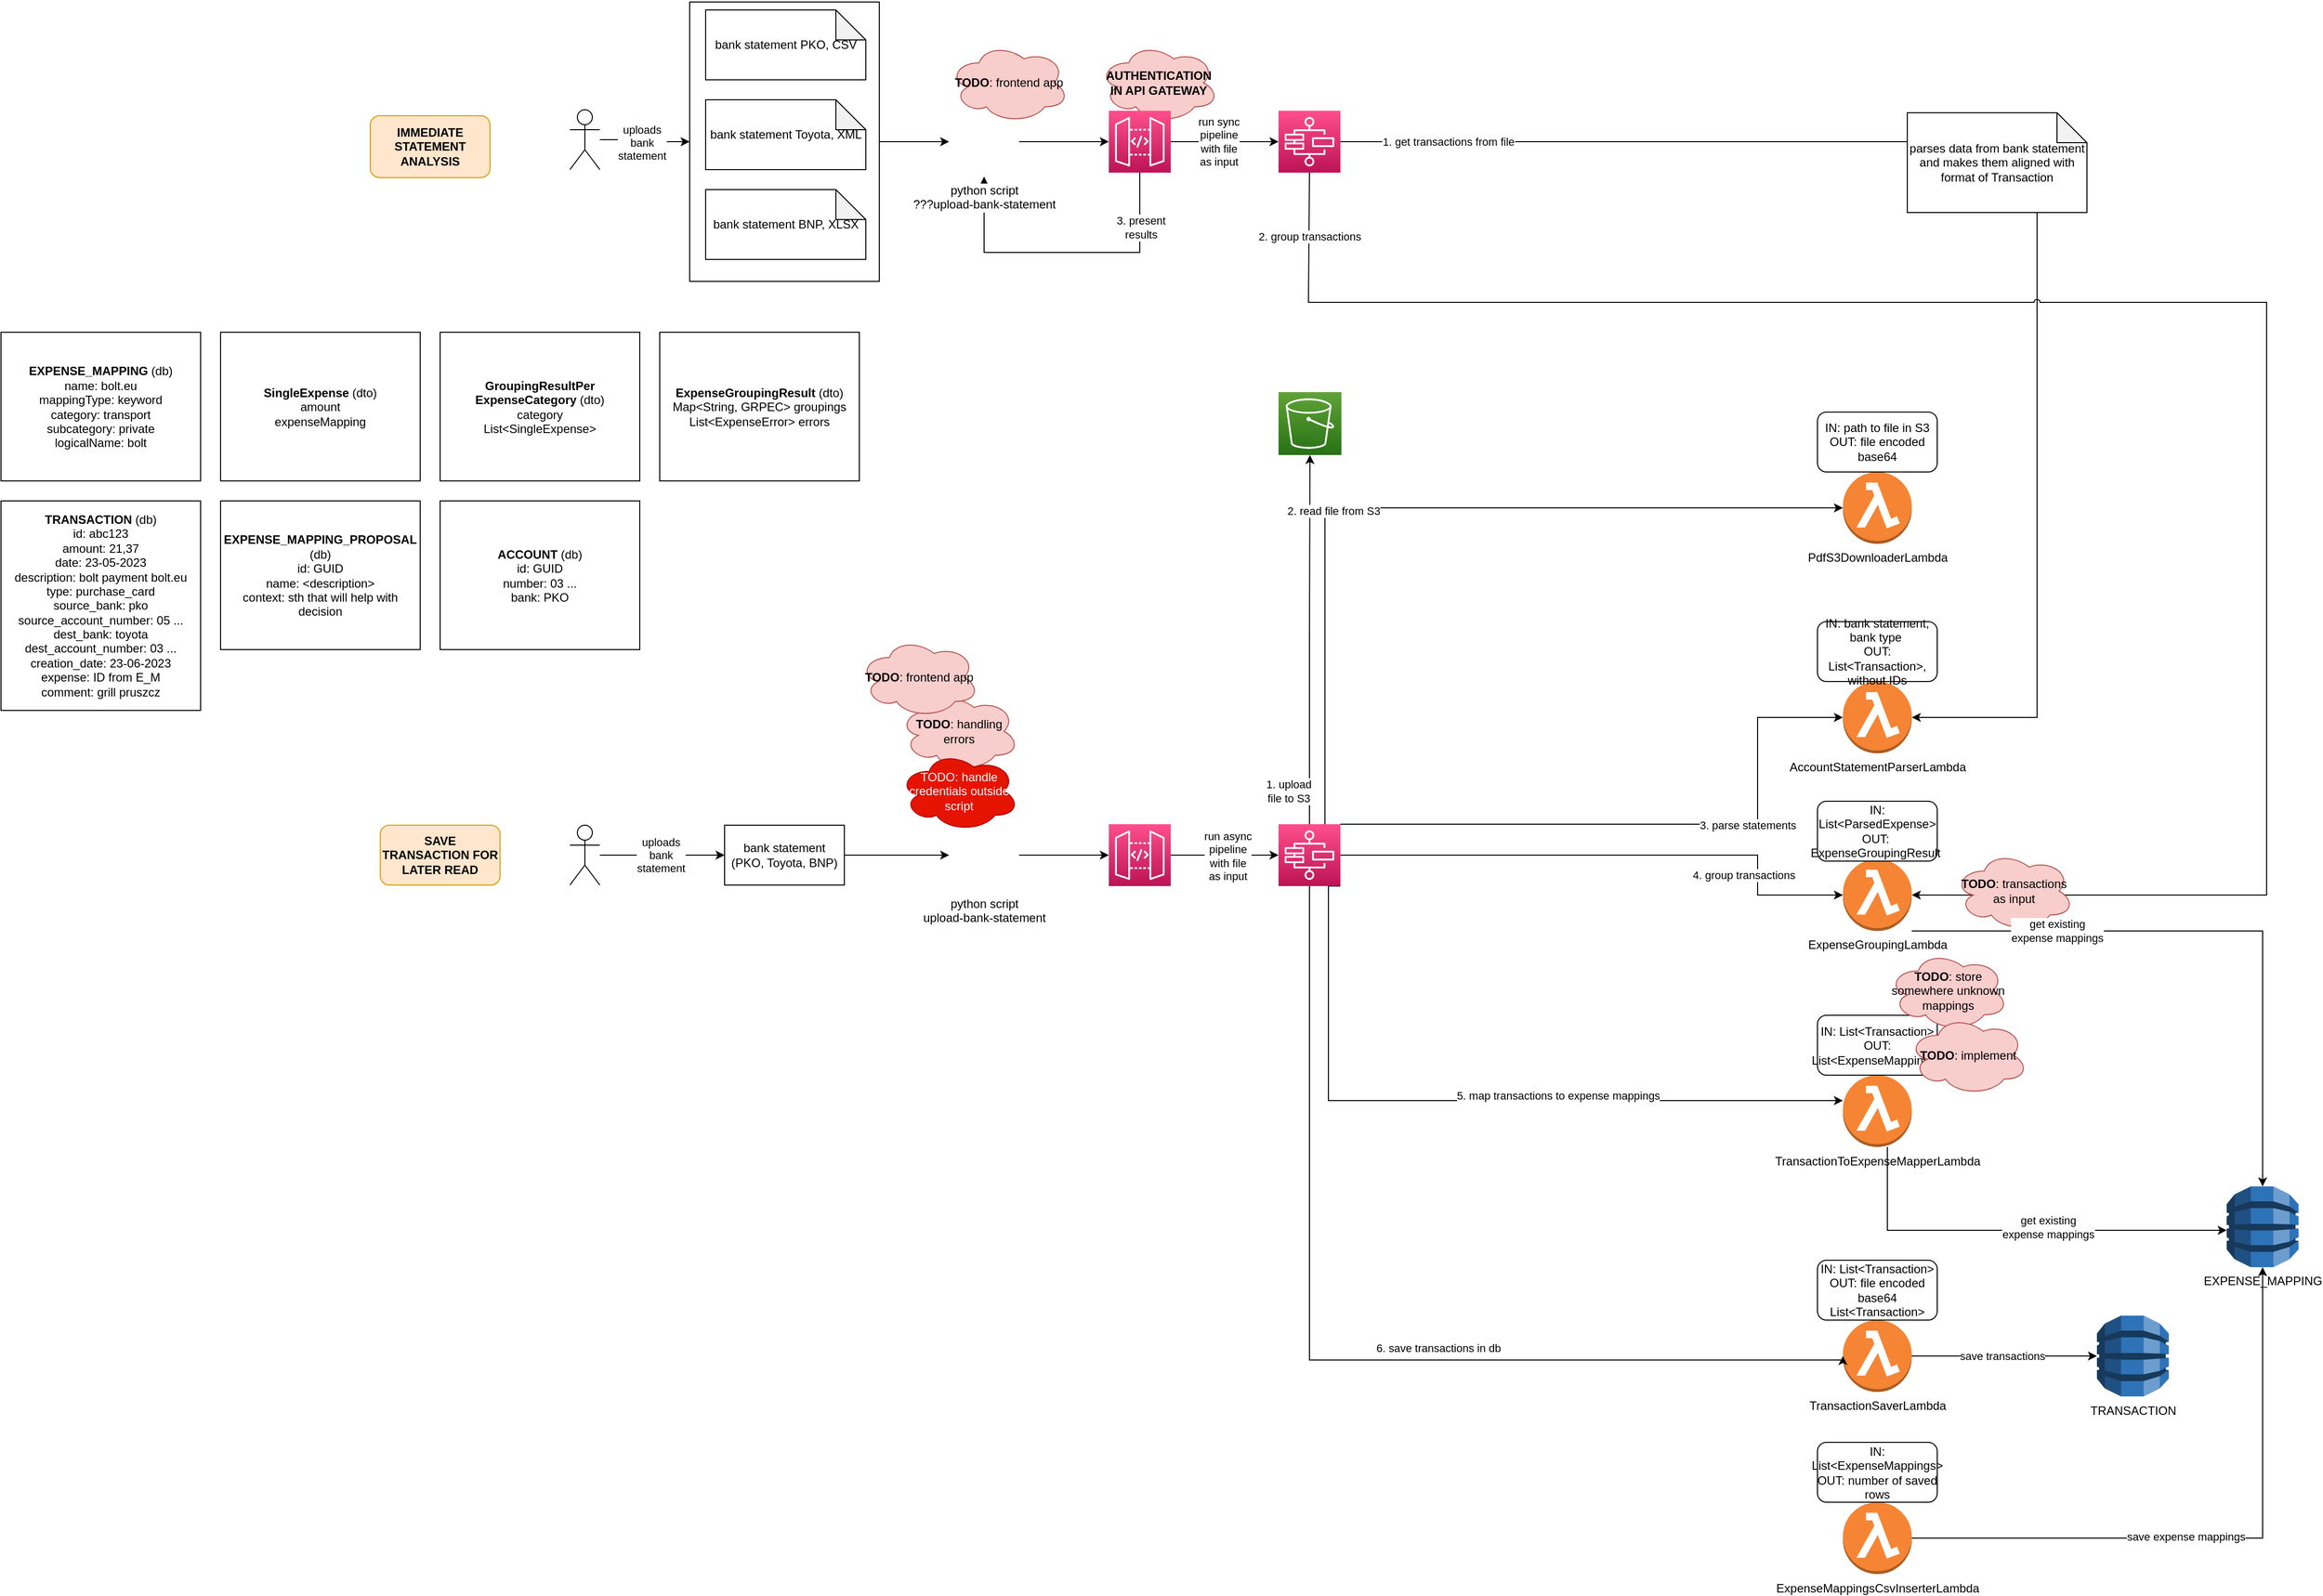 <mxfile version="21.6.8" type="device">
  <diagram name="Page-1" id="quQH6Hb_5Zm7HVO7tF3G">
    <mxGraphModel dx="4429" dy="1159" grid="1" gridSize="10" guides="1" tooltips="1" connect="1" arrows="1" fold="1" page="1" pageScale="1" pageWidth="827" pageHeight="1169" math="0" shadow="0">
      <root>
        <mxCell id="0" />
        <mxCell id="1" parent="0" />
        <mxCell id="UYQktM_xRdFUHkhzaOKc-10" value="TRANSACTION" style="outlineConnect=0;dashed=0;verticalLabelPosition=bottom;verticalAlign=top;align=center;html=1;shape=mxgraph.aws3.dynamo_db;fillColor=#2E73B8;gradientColor=none;" parent="1" vertex="1">
          <mxGeometry x="430" y="1595.5" width="72" height="81" as="geometry" />
        </mxCell>
        <mxCell id="UYQktM_xRdFUHkhzaOKc-15" value="" style="group" parent="1" vertex="1" connectable="0">
          <mxGeometry x="-980" y="277" width="190" height="280" as="geometry" />
        </mxCell>
        <mxCell id="UYQktM_xRdFUHkhzaOKc-14" value="" style="rounded=0;whiteSpace=wrap;html=1;" parent="UYQktM_xRdFUHkhzaOKc-15" vertex="1">
          <mxGeometry y="2" width="190" height="280" as="geometry" />
        </mxCell>
        <mxCell id="UYQktM_xRdFUHkhzaOKc-4" value="bank statement PKO, CSV" style="shape=note;whiteSpace=wrap;html=1;backgroundOutline=1;darkOpacity=0.05;" parent="UYQktM_xRdFUHkhzaOKc-15" vertex="1">
          <mxGeometry x="16" y="10" width="160.5" height="70" as="geometry" />
        </mxCell>
        <mxCell id="UYQktM_xRdFUHkhzaOKc-11" value="bank statement Toyota, XML" style="shape=note;whiteSpace=wrap;html=1;backgroundOutline=1;darkOpacity=0.05;" parent="UYQktM_xRdFUHkhzaOKc-15" vertex="1">
          <mxGeometry x="16" y="100" width="160.5" height="70" as="geometry" />
        </mxCell>
        <mxCell id="UYQktM_xRdFUHkhzaOKc-12" value="bank statement BNP, XLSX" style="shape=note;whiteSpace=wrap;html=1;backgroundOutline=1;darkOpacity=0.05;" parent="UYQktM_xRdFUHkhzaOKc-15" vertex="1">
          <mxGeometry x="16" y="190" width="160.5" height="70" as="geometry" />
        </mxCell>
        <mxCell id="UYQktM_xRdFUHkhzaOKc-16" style="edgeStyle=orthogonalEdgeStyle;rounded=0;orthogonalLoop=1;jettySize=auto;html=1;entryX=0;entryY=0.5;entryDx=0;entryDy=0;entryPerimeter=0;" parent="1" source="IqY7UAWPxVl-kPdlD68R-14" target="IqY7UAWPxVl-kPdlD68R-2" edge="1">
          <mxGeometry relative="1" as="geometry" />
        </mxCell>
        <mxCell id="sRVr4etiKDn_KccDH6qw-8" value="" style="group" parent="1" vertex="1" connectable="0">
          <mxGeometry x="150" y="1540" width="120" height="132" as="geometry" />
        </mxCell>
        <mxCell id="sRVr4etiKDn_KccDH6qw-9" value="TransactionSaverLambda" style="outlineConnect=0;dashed=0;verticalLabelPosition=bottom;verticalAlign=top;align=center;html=1;shape=mxgraph.aws3.lambda_function;fillColor=#F58534;gradientColor=none;" parent="sRVr4etiKDn_KccDH6qw-8" vertex="1">
          <mxGeometry x="25.5" y="60" width="69" height="72" as="geometry" />
        </mxCell>
        <mxCell id="sRVr4etiKDn_KccDH6qw-10" value="IN: List&amp;lt;Transaction&amp;gt;&lt;br&gt;OUT: file encoded base64 List&amp;lt;Transaction&amp;gt;" style="rounded=1;whiteSpace=wrap;html=1;" parent="sRVr4etiKDn_KccDH6qw-8" vertex="1">
          <mxGeometry width="120" height="60" as="geometry" />
        </mxCell>
        <mxCell id="sRVr4etiKDn_KccDH6qw-11" style="edgeStyle=orthogonalEdgeStyle;rounded=0;orthogonalLoop=1;jettySize=auto;html=1;" parent="1" source="sRVr4etiKDn_KccDH6qw-9" target="UYQktM_xRdFUHkhzaOKc-10" edge="1">
          <mxGeometry relative="1" as="geometry" />
        </mxCell>
        <mxCell id="sRVr4etiKDn_KccDH6qw-12" value="save transactions" style="edgeLabel;html=1;align=center;verticalAlign=middle;resizable=0;points=[];" parent="sRVr4etiKDn_KccDH6qw-11" vertex="1" connectable="0">
          <mxGeometry x="-0.107" y="-1" relative="1" as="geometry">
            <mxPoint x="7" y="-1" as="offset" />
          </mxGeometry>
        </mxCell>
        <mxCell id="sRVr4etiKDn_KccDH6qw-16" value="" style="group" parent="1" vertex="1" connectable="0">
          <mxGeometry x="150" y="1722.5" width="120" height="132" as="geometry" />
        </mxCell>
        <mxCell id="sRVr4etiKDn_KccDH6qw-17" value="ExpenseMappingsCsvInserterLambda" style="outlineConnect=0;dashed=0;verticalLabelPosition=bottom;verticalAlign=top;align=center;html=1;shape=mxgraph.aws3.lambda_function;fillColor=#F58534;gradientColor=none;" parent="sRVr4etiKDn_KccDH6qw-16" vertex="1">
          <mxGeometry x="25.5" y="60" width="69" height="72" as="geometry" />
        </mxCell>
        <mxCell id="sRVr4etiKDn_KccDH6qw-18" value="IN: List&amp;lt;ExpenseMappings&amp;gt;&lt;br&gt;OUT: number of saved rows" style="rounded=1;whiteSpace=wrap;html=1;" parent="sRVr4etiKDn_KccDH6qw-16" vertex="1">
          <mxGeometry width="120" height="60" as="geometry" />
        </mxCell>
        <mxCell id="sRVr4etiKDn_KccDH6qw-19" value="EXPENSE_MAPPING" style="outlineConnect=0;dashed=0;verticalLabelPosition=bottom;verticalAlign=top;align=center;html=1;shape=mxgraph.aws3.dynamo_db;fillColor=#2E73B8;gradientColor=none;" parent="1" vertex="1">
          <mxGeometry x="560" y="1466" width="72" height="81" as="geometry" />
        </mxCell>
        <mxCell id="sRVr4etiKDn_KccDH6qw-20" style="edgeStyle=orthogonalEdgeStyle;rounded=0;orthogonalLoop=1;jettySize=auto;html=1;" parent="1" source="sRVr4etiKDn_KccDH6qw-17" target="sRVr4etiKDn_KccDH6qw-19" edge="1">
          <mxGeometry relative="1" as="geometry" />
        </mxCell>
        <mxCell id="sRVr4etiKDn_KccDH6qw-21" value="save expense mappings" style="edgeLabel;html=1;align=center;verticalAlign=middle;resizable=0;points=[];" parent="sRVr4etiKDn_KccDH6qw-20" vertex="1" connectable="0">
          <mxGeometry x="-0.12" y="2" relative="1" as="geometry">
            <mxPoint as="offset" />
          </mxGeometry>
        </mxCell>
        <mxCell id="sRVr4etiKDn_KccDH6qw-26" value="&lt;b&gt;EXPENSE_MAPPING &lt;/b&gt;(db)&lt;br&gt;name: bolt.eu&lt;br&gt;mappingType: keyword&lt;br&gt;category: transport&lt;br&gt;subcategory: private&lt;br&gt;logicalName: bolt" style="rounded=0;whiteSpace=wrap;html=1;" parent="1" vertex="1">
          <mxGeometry x="-1670" y="610" width="200" height="149" as="geometry" />
        </mxCell>
        <mxCell id="sRVr4etiKDn_KccDH6qw-27" value="&lt;b&gt;SingleExpense &lt;/b&gt;(dto)&lt;br&gt;amount&lt;br&gt;expenseMapping" style="rounded=0;whiteSpace=wrap;html=1;" parent="1" vertex="1">
          <mxGeometry x="-1450" y="610" width="200" height="149" as="geometry" />
        </mxCell>
        <mxCell id="sRVr4etiKDn_KccDH6qw-28" value="&lt;b&gt;GroupingResultPer&lt;br&gt;ExpenseCategory&lt;/b&gt;&amp;nbsp;(dto)&lt;br&gt;category&lt;br&gt;List&amp;lt;SingleExpense&amp;gt;&lt;br&gt;" style="rounded=0;whiteSpace=wrap;html=1;" parent="1" vertex="1">
          <mxGeometry x="-1230" y="610" width="200" height="149" as="geometry" />
        </mxCell>
        <mxCell id="sRVr4etiKDn_KccDH6qw-42" value="&lt;b&gt;TRANSACTION&amp;nbsp;&lt;/b&gt;(db)&lt;br&gt;id: abc123&lt;br&gt;amount: 21,37&lt;br&gt;date: 23-05-2023&lt;br&gt;description: bolt payment bolt.eu&lt;br&gt;type: purchase_card&lt;br&gt;source_bank: pko&lt;br&gt;source_account_number: 05 ...&lt;br&gt;dest_bank: toyota&lt;br&gt;dest_account_number: 03 ...&lt;br&gt;creation_date: 23-06-2023&lt;br&gt;expense: ID from E_M&lt;br&gt;comment: grill pruszcz" style="rounded=0;whiteSpace=wrap;html=1;" parent="1" vertex="1">
          <mxGeometry x="-1670" y="779" width="200" height="210" as="geometry" />
        </mxCell>
        <mxCell id="sRVr4etiKDn_KccDH6qw-43" value="&lt;b&gt;ACCOUNT&amp;nbsp;&lt;/b&gt;(db)&lt;br&gt;id: GUID&lt;br&gt;number: 03 ...&lt;br&gt;bank: PKO" style="rounded=0;whiteSpace=wrap;html=1;" parent="1" vertex="1">
          <mxGeometry x="-1230" y="779" width="200" height="149" as="geometry" />
        </mxCell>
        <mxCell id="sRVr4etiKDn_KccDH6qw-44" value="&lt;b&gt;EXPENSE_MAPPING_PROPOSAL&lt;br&gt;&lt;/b&gt;(db)&lt;br&gt;id: GUID&lt;br&gt;name: &amp;lt;description&amp;gt;&lt;br&gt;context: sth that will help with decision" style="rounded=0;whiteSpace=wrap;html=1;" parent="1" vertex="1">
          <mxGeometry x="-1450" y="779" width="200" height="149" as="geometry" />
        </mxCell>
        <mxCell id="sRVr4etiKDn_KccDH6qw-45" value="IMMEDIATE STATEMENT ANALYSIS" style="rounded=1;whiteSpace=wrap;html=1;fontStyle=1;fillColor=#ffe6cc;strokeColor=#d79b00;" parent="1" vertex="1">
          <mxGeometry x="-1300" y="393" width="120" height="62" as="geometry" />
        </mxCell>
        <mxCell id="XGDkbfYJF_c1FuWXdL4H-11" style="edgeStyle=orthogonalEdgeStyle;rounded=0;orthogonalLoop=1;jettySize=auto;html=1;entryX=1;entryY=0.5;entryDx=0;entryDy=0;entryPerimeter=0;exitX=1;exitY=0.5;exitDx=0;exitDy=0;exitPerimeter=0;jumpStyle=arc;" parent="1" source="IqY7UAWPxVl-kPdlD68R-1" target="F1jQqZE7aqjU6Fr0tBAN-25" edge="1">
          <mxGeometry relative="1" as="geometry">
            <Array as="points">
              <mxPoint x="370" y="419" />
              <mxPoint x="370" y="996" />
            </Array>
            <mxPoint x="-230.5" y="455" as="sourcePoint" />
          </mxGeometry>
        </mxCell>
        <mxCell id="XGDkbfYJF_c1FuWXdL4H-12" value="1. get transactions from file" style="edgeLabel;html=1;align=center;verticalAlign=middle;resizable=0;points=[];" parent="XGDkbfYJF_c1FuWXdL4H-11" vertex="1" connectable="0">
          <mxGeometry x="-0.118" relative="1" as="geometry">
            <mxPoint x="-510" as="offset" />
          </mxGeometry>
        </mxCell>
        <mxCell id="XGDkbfYJF_c1FuWXdL4H-14" style="edgeStyle=orthogonalEdgeStyle;rounded=0;orthogonalLoop=1;jettySize=auto;html=1;entryX=1;entryY=0.5;entryDx=0;entryDy=0;entryPerimeter=0;exitX=0.5;exitY=1;exitDx=0;exitDy=0;exitPerimeter=0;jumpStyle=arc;" parent="1" source="IqY7UAWPxVl-kPdlD68R-1" target="XGDkbfYJF_c1FuWXdL4H-2" edge="1">
          <mxGeometry relative="1" as="geometry">
            <mxPoint x="-490" y="447" as="sourcePoint" />
            <mxPoint x="160" y="783" as="targetPoint" />
            <Array as="points">
              <mxPoint x="-360" y="450" />
              <mxPoint x="-360" y="580" />
              <mxPoint x="600" y="580" />
              <mxPoint x="600" y="1174" />
            </Array>
          </mxGeometry>
        </mxCell>
        <mxCell id="XGDkbfYJF_c1FuWXdL4H-18" value="2. group transactions" style="edgeLabel;html=1;align=center;verticalAlign=middle;resizable=0;points=[];" parent="XGDkbfYJF_c1FuWXdL4H-14" vertex="1" connectable="0">
          <mxGeometry x="-0.921" y="-1" relative="1" as="geometry">
            <mxPoint x="2" y="-16" as="offset" />
          </mxGeometry>
        </mxCell>
        <mxCell id="XGDkbfYJF_c1FuWXdL4H-19" value="&lt;b&gt;ExpenseGroupingResult &lt;/b&gt;(dto)&lt;br&gt;Map&amp;lt;String, GRPEC&amp;gt; groupings&lt;br&gt;List&amp;lt;ExpenseError&amp;gt; errors" style="rounded=0;whiteSpace=wrap;html=1;" parent="1" vertex="1">
          <mxGeometry x="-1010" y="610" width="200" height="149" as="geometry" />
        </mxCell>
        <mxCell id="XGDkbfYJF_c1FuWXdL4H-22" style="edgeStyle=orthogonalEdgeStyle;rounded=0;orthogonalLoop=1;jettySize=auto;html=1;entryX=0;entryY=0.5;entryDx=0;entryDy=0;" parent="1" source="XGDkbfYJF_c1FuWXdL4H-20" target="UYQktM_xRdFUHkhzaOKc-14" edge="1">
          <mxGeometry relative="1" as="geometry" />
        </mxCell>
        <mxCell id="XGDkbfYJF_c1FuWXdL4H-25" value="uploads &lt;br&gt;bank &lt;br&gt;statement" style="edgeLabel;html=1;align=center;verticalAlign=middle;resizable=0;points=[];" parent="XGDkbfYJF_c1FuWXdL4H-22" vertex="1" connectable="0">
          <mxGeometry x="-0.291" y="-2" relative="1" as="geometry">
            <mxPoint x="9" y="1" as="offset" />
          </mxGeometry>
        </mxCell>
        <mxCell id="XGDkbfYJF_c1FuWXdL4H-20" value="" style="shape=umlActor;verticalLabelPosition=bottom;verticalAlign=top;html=1;outlineConnect=0;" parent="1" vertex="1">
          <mxGeometry x="-1100" y="387" width="30" height="60" as="geometry" />
        </mxCell>
        <mxCell id="XGDkbfYJF_c1FuWXdL4H-26" style="edgeStyle=orthogonalEdgeStyle;rounded=0;orthogonalLoop=1;jettySize=auto;html=1;exitX=0.5;exitY=1;exitDx=0;exitDy=0;exitPerimeter=0;entryX=0.5;entryY=1;entryDx=0;entryDy=0;" parent="1" source="IqY7UAWPxVl-kPdlD68R-2" target="IqY7UAWPxVl-kPdlD68R-14" edge="1">
          <mxGeometry relative="1" as="geometry">
            <Array as="points">
              <mxPoint x="-529" y="530" />
              <mxPoint x="-685" y="530" />
            </Array>
            <mxPoint x="-542.995" y="447" as="sourcePoint" />
          </mxGeometry>
        </mxCell>
        <mxCell id="XGDkbfYJF_c1FuWXdL4H-27" value="3. present &lt;br&gt;results" style="edgeLabel;html=1;align=center;verticalAlign=middle;resizable=0;points=[];" parent="XGDkbfYJF_c1FuWXdL4H-26" vertex="1" connectable="0">
          <mxGeometry x="-0.941" relative="1" as="geometry">
            <mxPoint x="1" y="46" as="offset" />
          </mxGeometry>
        </mxCell>
        <mxCell id="XGDkbfYJF_c1FuWXdL4H-35" value="SAVE TRANSACTION FOR LATER READ" style="rounded=1;whiteSpace=wrap;html=1;fontStyle=1;fillColor=#ffe6cc;strokeColor=#d79b00;" parent="1" vertex="1">
          <mxGeometry x="-1290" y="1104" width="120" height="60" as="geometry" />
        </mxCell>
        <mxCell id="XGDkbfYJF_c1FuWXdL4H-44" style="edgeStyle=orthogonalEdgeStyle;rounded=0;orthogonalLoop=1;jettySize=auto;html=1;entryX=0;entryY=0.5;entryDx=0;entryDy=0;" parent="1" source="XGDkbfYJF_c1FuWXdL4H-37" target="XGDkbfYJF_c1FuWXdL4H-43" edge="1">
          <mxGeometry relative="1" as="geometry" />
        </mxCell>
        <mxCell id="XGDkbfYJF_c1FuWXdL4H-45" value="uploads &lt;br&gt;bank &lt;br&gt;statement" style="edgeLabel;html=1;align=center;verticalAlign=middle;resizable=0;points=[];" parent="XGDkbfYJF_c1FuWXdL4H-44" vertex="1" connectable="0">
          <mxGeometry x="-0.42" y="3" relative="1" as="geometry">
            <mxPoint x="24" y="3" as="offset" />
          </mxGeometry>
        </mxCell>
        <mxCell id="XGDkbfYJF_c1FuWXdL4H-37" value="" style="shape=umlActor;verticalLabelPosition=bottom;verticalAlign=top;html=1;outlineConnect=0;" parent="1" vertex="1">
          <mxGeometry x="-1100" y="1104" width="30" height="60" as="geometry" />
        </mxCell>
        <mxCell id="XGDkbfYJF_c1FuWXdL4H-50" style="edgeStyle=orthogonalEdgeStyle;rounded=0;orthogonalLoop=1;jettySize=auto;html=1;" parent="1" source="XGDkbfYJF_c1FuWXdL4H-43" target="F1jQqZE7aqjU6Fr0tBAN-4" edge="1">
          <mxGeometry relative="1" as="geometry">
            <mxPoint x="-660" y="1133.5" as="targetPoint" />
          </mxGeometry>
        </mxCell>
        <mxCell id="XGDkbfYJF_c1FuWXdL4H-43" value="bank statement (PKO, Toyota, BNP)" style="rounded=0;whiteSpace=wrap;html=1;" parent="1" vertex="1">
          <mxGeometry x="-945" y="1104" width="120" height="60" as="geometry" />
        </mxCell>
        <mxCell id="XGDkbfYJF_c1FuWXdL4H-53" style="edgeStyle=orthogonalEdgeStyle;rounded=0;orthogonalLoop=1;jettySize=auto;html=1;exitX=1;exitY=0.5;exitDx=0;exitDy=0;exitPerimeter=0;entryX=0;entryY=0.5;entryDx=0;entryDy=0;entryPerimeter=0;" parent="1" source="IqY7UAWPxVl-kPdlD68R-26" target="XGDkbfYJF_c1FuWXdL4H-2" edge="1">
          <mxGeometry relative="1" as="geometry">
            <Array as="points">
              <mxPoint x="90" y="1134" />
              <mxPoint x="90" y="1174" />
            </Array>
            <mxPoint x="55" y="943.545" as="sourcePoint" />
          </mxGeometry>
        </mxCell>
        <mxCell id="XGDkbfYJF_c1FuWXdL4H-54" value="4. group transactions" style="edgeLabel;html=1;align=center;verticalAlign=middle;resizable=0;points=[];" parent="XGDkbfYJF_c1FuWXdL4H-53" vertex="1" connectable="0">
          <mxGeometry x="-0.797" y="3" relative="1" as="geometry">
            <mxPoint x="349" y="23" as="offset" />
          </mxGeometry>
        </mxCell>
        <mxCell id="XGDkbfYJF_c1FuWXdL4H-61" style="edgeStyle=orthogonalEdgeStyle;rounded=0;orthogonalLoop=1;jettySize=auto;html=1;exitX=1;exitY=1;exitDx=0;exitDy=0;exitPerimeter=0;" parent="1" source="IqY7UAWPxVl-kPdlD68R-26" target="sRVr4etiKDn_KccDH6qw-14" edge="1">
          <mxGeometry relative="1" as="geometry">
            <Array as="points">
              <mxPoint x="-340" y="1165" />
              <mxPoint x="-340" y="1380" />
            </Array>
            <mxPoint x="55" y="943.545" as="sourcePoint" />
          </mxGeometry>
        </mxCell>
        <mxCell id="XGDkbfYJF_c1FuWXdL4H-62" value="5. map transactions to expense mappings" style="edgeLabel;html=1;align=center;verticalAlign=middle;resizable=0;points=[];" parent="XGDkbfYJF_c1FuWXdL4H-61" vertex="1" connectable="0">
          <mxGeometry x="-0.467" y="-1" relative="1" as="geometry">
            <mxPoint x="231" y="24" as="offset" />
          </mxGeometry>
        </mxCell>
        <mxCell id="XGDkbfYJF_c1FuWXdL4H-64" style="edgeStyle=orthogonalEdgeStyle;rounded=0;orthogonalLoop=1;jettySize=auto;html=1;exitX=0.5;exitY=1;exitDx=0;exitDy=0;exitPerimeter=0;entryX=0;entryY=0.5;entryDx=0;entryDy=0;entryPerimeter=0;" parent="1" source="IqY7UAWPxVl-kPdlD68R-26" target="sRVr4etiKDn_KccDH6qw-9" edge="1">
          <mxGeometry relative="1" as="geometry">
            <Array as="points">
              <mxPoint x="-359" y="1640" />
              <mxPoint x="176" y="1640" />
            </Array>
            <mxPoint x="55" y="943.545" as="sourcePoint" />
          </mxGeometry>
        </mxCell>
        <mxCell id="XGDkbfYJF_c1FuWXdL4H-65" value="6. save transactions in db" style="edgeLabel;html=1;align=center;verticalAlign=middle;resizable=0;points=[];" parent="XGDkbfYJF_c1FuWXdL4H-64" vertex="1" connectable="0">
          <mxGeometry x="-0.466" y="-1" relative="1" as="geometry">
            <mxPoint x="130" y="192" as="offset" />
          </mxGeometry>
        </mxCell>
        <mxCell id="XGDkbfYJF_c1FuWXdL4H-70" style="edgeStyle=orthogonalEdgeStyle;rounded=0;orthogonalLoop=1;jettySize=auto;html=1;" parent="1" source="sRVr4etiKDn_KccDH6qw-14" target="sRVr4etiKDn_KccDH6qw-19" edge="1">
          <mxGeometry relative="1" as="geometry">
            <Array as="points">
              <mxPoint x="220" y="1510" />
            </Array>
          </mxGeometry>
        </mxCell>
        <mxCell id="XGDkbfYJF_c1FuWXdL4H-71" value="get existing&lt;br&gt;expense mappings" style="edgeLabel;html=1;align=center;verticalAlign=middle;resizable=0;points=[];" parent="XGDkbfYJF_c1FuWXdL4H-70" vertex="1" connectable="0">
          <mxGeometry x="-0.48" y="2" relative="1" as="geometry">
            <mxPoint x="134" y="-1" as="offset" />
          </mxGeometry>
        </mxCell>
        <mxCell id="XGDkbfYJF_c1FuWXdL4H-75" value="&lt;b&gt;AUTHENTICATION IN API GATEWAY&lt;/b&gt;" style="ellipse;shape=cloud;whiteSpace=wrap;html=1;fillColor=#f8cecc;strokeColor=#b85450;" parent="1" vertex="1">
          <mxGeometry x="-570" y="320" width="120" height="80" as="geometry" />
        </mxCell>
        <mxCell id="F1jQqZE7aqjU6Fr0tBAN-1" value="" style="sketch=0;points=[[0,0,0],[0.25,0,0],[0.5,0,0],[0.75,0,0],[1,0,0],[0,1,0],[0.25,1,0],[0.5,1,0],[0.75,1,0],[1,1,0],[0,0.25,0],[0,0.5,0],[0,0.75,0],[1,0.25,0],[1,0.5,0],[1,0.75,0]];outlineConnect=0;fontColor=#232F3E;gradientColor=#60A337;gradientDirection=north;fillColor=#277116;strokeColor=#ffffff;dashed=0;verticalLabelPosition=bottom;verticalAlign=top;align=center;html=1;fontSize=12;fontStyle=0;aspect=fixed;shape=mxgraph.aws4.resourceIcon;resIcon=mxgraph.aws4.s3;" parent="1" vertex="1">
          <mxGeometry x="-390" y="670" width="63" height="63" as="geometry" />
        </mxCell>
        <mxCell id="F1jQqZE7aqjU6Fr0tBAN-7" value="1. upload &lt;br&gt;file to S3" style="edgeStyle=orthogonalEdgeStyle;rounded=0;orthogonalLoop=1;jettySize=auto;html=1;entryX=0.5;entryY=1;entryDx=0;entryDy=0;entryPerimeter=0;exitX=0.5;exitY=0;exitDx=0;exitDy=0;exitPerimeter=0;" parent="1" source="IqY7UAWPxVl-kPdlD68R-26" target="F1jQqZE7aqjU6Fr0tBAN-1" edge="1">
          <mxGeometry x="-0.822" y="21" relative="1" as="geometry">
            <Array as="points" />
            <mxPoint as="offset" />
          </mxGeometry>
        </mxCell>
        <mxCell id="F1jQqZE7aqjU6Fr0tBAN-8" value="" style="group" parent="1" vertex="1" connectable="0">
          <mxGeometry x="150" y="690" width="120" height="132" as="geometry" />
        </mxCell>
        <mxCell id="F1jQqZE7aqjU6Fr0tBAN-9" value="PdfS3DownloaderLambda" style="outlineConnect=0;dashed=0;verticalLabelPosition=bottom;verticalAlign=top;align=center;html=1;shape=mxgraph.aws3.lambda_function;fillColor=#F58534;gradientColor=none;" parent="F1jQqZE7aqjU6Fr0tBAN-8" vertex="1">
          <mxGeometry x="25.5" y="60" width="69" height="72" as="geometry" />
        </mxCell>
        <mxCell id="F1jQqZE7aqjU6Fr0tBAN-10" value="IN: path to file in S3&lt;br&gt;OUT: file encoded base64" style="rounded=1;whiteSpace=wrap;html=1;" parent="F1jQqZE7aqjU6Fr0tBAN-8" vertex="1">
          <mxGeometry width="120" height="60" as="geometry" />
        </mxCell>
        <mxCell id="F1jQqZE7aqjU6Fr0tBAN-21" value="" style="group" parent="1" vertex="1" connectable="0">
          <mxGeometry x="150" y="1080" width="120" height="130" as="geometry" />
        </mxCell>
        <mxCell id="XGDkbfYJF_c1FuWXdL4H-2" value="ExpenseGroupingLambda" style="outlineConnect=0;dashed=0;verticalLabelPosition=bottom;verticalAlign=top;align=center;html=1;shape=mxgraph.aws3.lambda_function;fillColor=#F58534;gradientColor=none;" parent="F1jQqZE7aqjU6Fr0tBAN-21" vertex="1">
          <mxGeometry x="25.5" y="58" width="69" height="72" as="geometry" />
        </mxCell>
        <mxCell id="XGDkbfYJF_c1FuWXdL4H-3" value="IN: List&amp;lt;ParsedExpense&amp;gt;&lt;br&gt;OUT:&amp;nbsp;&lt;br&gt;&lt;span style=&quot;border-color: var(--border-color);&quot;&gt;ExpenseGroupingResult&amp;nbsp;&lt;/span&gt;" style="rounded=1;whiteSpace=wrap;html=1;" parent="F1jQqZE7aqjU6Fr0tBAN-21" vertex="1">
          <mxGeometry width="120" height="60" as="geometry" />
        </mxCell>
        <mxCell id="F1jQqZE7aqjU6Fr0tBAN-24" value="" style="group" parent="1" vertex="1" connectable="0">
          <mxGeometry x="150" y="900" width="120" height="132" as="geometry" />
        </mxCell>
        <mxCell id="F1jQqZE7aqjU6Fr0tBAN-25" value="AccountStatementParserLambda" style="outlineConnect=0;dashed=0;verticalLabelPosition=bottom;verticalAlign=top;align=center;html=1;shape=mxgraph.aws3.lambda_function;fillColor=#F58534;gradientColor=none;" parent="F1jQqZE7aqjU6Fr0tBAN-24" vertex="1">
          <mxGeometry x="25.5" y="60" width="69" height="72" as="geometry" />
        </mxCell>
        <mxCell id="F1jQqZE7aqjU6Fr0tBAN-26" value="IN: bank statement, bank type&amp;nbsp;&lt;br&gt;OUT: List&amp;lt;Transaction&amp;gt;, without IDs" style="rounded=1;whiteSpace=wrap;html=1;" parent="F1jQqZE7aqjU6Fr0tBAN-24" vertex="1">
          <mxGeometry width="120" height="60" as="geometry" />
        </mxCell>
        <mxCell id="F1jQqZE7aqjU6Fr0tBAN-27" style="edgeStyle=orthogonalEdgeStyle;rounded=0;orthogonalLoop=1;jettySize=auto;html=1;entryX=0;entryY=0.5;entryDx=0;entryDy=0;entryPerimeter=0;exitX=1;exitY=0;exitDx=0;exitDy=0;exitPerimeter=0;" parent="1" source="IqY7UAWPxVl-kPdlD68R-26" target="F1jQqZE7aqjU6Fr0tBAN-25" edge="1">
          <mxGeometry relative="1" as="geometry">
            <mxPoint x="55" y="943.5" as="sourcePoint" />
            <Array as="points">
              <mxPoint x="90" y="1103" />
              <mxPoint x="90" y="996" />
            </Array>
          </mxGeometry>
        </mxCell>
        <mxCell id="F1jQqZE7aqjU6Fr0tBAN-28" value="3. parse statements" style="edgeLabel;html=1;align=center;verticalAlign=middle;resizable=0;points=[];" parent="F1jQqZE7aqjU6Fr0tBAN-27" vertex="1" connectable="0">
          <mxGeometry x="0.499" y="-3" relative="1" as="geometry">
            <mxPoint x="-13" y="40" as="offset" />
          </mxGeometry>
        </mxCell>
        <mxCell id="F1jQqZE7aqjU6Fr0tBAN-30" value="" style="group" parent="1" vertex="1" connectable="0">
          <mxGeometry x="150" y="1230" width="211" height="196.5" as="geometry" />
        </mxCell>
        <mxCell id="sRVr4etiKDn_KccDH6qw-13" value="" style="group" parent="F1jQqZE7aqjU6Fr0tBAN-30" vertex="1" connectable="0">
          <mxGeometry y="64.5" width="120" height="132" as="geometry" />
        </mxCell>
        <mxCell id="sRVr4etiKDn_KccDH6qw-14" value="TransactionToExpenseMapperLambda" style="outlineConnect=0;dashed=0;verticalLabelPosition=bottom;verticalAlign=top;align=center;html=1;shape=mxgraph.aws3.lambda_function;fillColor=#F58534;gradientColor=none;" parent="sRVr4etiKDn_KccDH6qw-13" vertex="1">
          <mxGeometry x="25.5" y="60" width="69" height="72" as="geometry" />
        </mxCell>
        <mxCell id="sRVr4etiKDn_KccDH6qw-15" value="IN: List&amp;lt;Transaction&amp;gt;&lt;br&gt;OUT: List&amp;lt;ExpenseMappings&amp;gt;" style="rounded=1;whiteSpace=wrap;html=1;" parent="sRVr4etiKDn_KccDH6qw-13" vertex="1">
          <mxGeometry width="120" height="60" as="geometry" />
        </mxCell>
        <mxCell id="XGDkbfYJF_c1FuWXdL4H-73" value="&lt;b&gt;TODO&lt;/b&gt;: store somewhere unknown mappings" style="ellipse;shape=cloud;whiteSpace=wrap;html=1;fillColor=#f8cecc;strokeColor=#b85450;" parent="F1jQqZE7aqjU6Fr0tBAN-30" vertex="1">
          <mxGeometry x="71" width="120" height="80" as="geometry" />
        </mxCell>
        <mxCell id="XGDkbfYJF_c1FuWXdL4H-74" value="&lt;b&gt;TODO&lt;/b&gt;: implement" style="ellipse;shape=cloud;whiteSpace=wrap;html=1;fillColor=#f8cecc;strokeColor=#b85450;" parent="F1jQqZE7aqjU6Fr0tBAN-30" vertex="1">
          <mxGeometry x="91" y="64.5" width="120" height="80" as="geometry" />
        </mxCell>
        <mxCell id="F1jQqZE7aqjU6Fr0tBAN-31" style="edgeStyle=orthogonalEdgeStyle;rounded=0;orthogonalLoop=1;jettySize=auto;html=1;exitX=0;exitY=0.5;exitDx=0;exitDy=0;exitPerimeter=0;entryX=0.75;entryY=0;entryDx=0;entryDy=0;entryPerimeter=0;startArrow=classic;startFill=1;endArrow=none;endFill=0;" parent="1" source="F1jQqZE7aqjU6Fr0tBAN-9" target="IqY7UAWPxVl-kPdlD68R-26" edge="1">
          <mxGeometry relative="1" as="geometry">
            <Array as="points">
              <mxPoint x="-343" y="786" />
            </Array>
          </mxGeometry>
        </mxCell>
        <mxCell id="F1jQqZE7aqjU6Fr0tBAN-32" value="2. read file from S3" style="edgeLabel;html=1;align=center;verticalAlign=middle;resizable=0;points=[];" parent="F1jQqZE7aqjU6Fr0tBAN-31" vertex="1" connectable="0">
          <mxGeometry x="0.222" y="3" relative="1" as="geometry">
            <mxPoint as="offset" />
          </mxGeometry>
        </mxCell>
        <mxCell id="IqY7UAWPxVl-kPdlD68R-1" value="" style="sketch=0;points=[[0,0,0],[0.25,0,0],[0.5,0,0],[0.75,0,0],[1,0,0],[0,1,0],[0.25,1,0],[0.5,1,0],[0.75,1,0],[1,1,0],[0,0.25,0],[0,0.5,0],[0,0.75,0],[1,0.25,0],[1,0.5,0],[1,0.75,0]];outlineConnect=0;fontColor=#232F3E;gradientColor=#FF4F8B;gradientDirection=north;fillColor=#BC1356;strokeColor=#ffffff;dashed=0;verticalLabelPosition=bottom;verticalAlign=top;align=center;html=1;fontSize=12;fontStyle=0;aspect=fixed;shape=mxgraph.aws4.resourceIcon;resIcon=mxgraph.aws4.step_functions;" vertex="1" parent="1">
          <mxGeometry x="-390" y="388" width="62" height="62" as="geometry" />
        </mxCell>
        <mxCell id="IqY7UAWPxVl-kPdlD68R-5" style="edgeStyle=orthogonalEdgeStyle;rounded=0;orthogonalLoop=1;jettySize=auto;html=1;" edge="1" parent="1" source="IqY7UAWPxVl-kPdlD68R-2" target="IqY7UAWPxVl-kPdlD68R-1">
          <mxGeometry relative="1" as="geometry" />
        </mxCell>
        <mxCell id="IqY7UAWPxVl-kPdlD68R-6" value="run sync&lt;br&gt;pipeline&lt;br&gt;with file&lt;br&gt;as input" style="edgeLabel;html=1;align=center;verticalAlign=middle;resizable=0;points=[];" vertex="1" connectable="0" parent="IqY7UAWPxVl-kPdlD68R-5">
          <mxGeometry x="-0.315" relative="1" as="geometry">
            <mxPoint x="11" as="offset" />
          </mxGeometry>
        </mxCell>
        <mxCell id="IqY7UAWPxVl-kPdlD68R-2" value="" style="sketch=0;points=[[0,0,0],[0.25,0,0],[0.5,0,0],[0.75,0,0],[1,0,0],[0,1,0],[0.25,1,0],[0.5,1,0],[0.75,1,0],[1,1,0],[0,0.25,0],[0,0.5,0],[0,0.75,0],[1,0.25,0],[1,0.5,0],[1,0.75,0]];outlineConnect=0;fontColor=#232F3E;gradientColor=#FF4F8B;gradientDirection=north;fillColor=#BC1356;strokeColor=#ffffff;dashed=0;verticalLabelPosition=bottom;verticalAlign=top;align=center;html=1;fontSize=12;fontStyle=0;aspect=fixed;shape=mxgraph.aws4.resourceIcon;resIcon=mxgraph.aws4.api_gateway;" vertex="1" parent="1">
          <mxGeometry x="-560" y="388" width="62" height="62" as="geometry" />
        </mxCell>
        <mxCell id="sRVr4etiKDn_KccDH6qw-1" value="parses data from bank statement and makes them aligned with format of Transaction" style="shape=note;whiteSpace=wrap;html=1;backgroundOutline=1;darkOpacity=0.05;" parent="1" vertex="1">
          <mxGeometry x="240" y="390" width="180" height="100" as="geometry" />
        </mxCell>
        <mxCell id="XGDkbfYJF_c1FuWXdL4H-13" value="&lt;b&gt;TODO&lt;/b&gt;: transactions as input" style="ellipse;shape=cloud;whiteSpace=wrap;html=1;fillColor=#f8cecc;strokeColor=#b85450;" parent="1" vertex="1">
          <mxGeometry x="287" y="1130" width="120" height="80" as="geometry" />
        </mxCell>
        <mxCell id="IqY7UAWPxVl-kPdlD68R-11" style="edgeStyle=orthogonalEdgeStyle;shape=connector;rounded=0;jumpStyle=arc;orthogonalLoop=1;jettySize=auto;html=1;entryX=0.5;entryY=0;entryDx=0;entryDy=0;entryPerimeter=0;labelBackgroundColor=default;strokeColor=default;fontFamily=Helvetica;fontSize=11;fontColor=default;endArrow=classic;" edge="1" parent="1" source="XGDkbfYJF_c1FuWXdL4H-2" target="sRVr4etiKDn_KccDH6qw-19">
          <mxGeometry relative="1" as="geometry">
            <Array as="points">
              <mxPoint x="596" y="1210" />
            </Array>
          </mxGeometry>
        </mxCell>
        <mxCell id="IqY7UAWPxVl-kPdlD68R-13" value="get existing&lt;br&gt;expense mappings" style="edgeLabel;html=1;align=center;verticalAlign=middle;resizable=0;points=[];fontSize=11;fontFamily=Helvetica;fontColor=default;" vertex="1" connectable="0" parent="IqY7UAWPxVl-kPdlD68R-11">
          <mxGeometry x="-0.526" relative="1" as="geometry">
            <mxPoint x="1" as="offset" />
          </mxGeometry>
        </mxCell>
        <mxCell id="IqY7UAWPxVl-kPdlD68R-15" value="" style="edgeStyle=orthogonalEdgeStyle;rounded=0;orthogonalLoop=1;jettySize=auto;html=1;entryX=0;entryY=0.5;entryDx=0;entryDy=0;entryPerimeter=0;" edge="1" parent="1" source="UYQktM_xRdFUHkhzaOKc-14" target="IqY7UAWPxVl-kPdlD68R-14">
          <mxGeometry relative="1" as="geometry">
            <mxPoint x="-790" y="419" as="sourcePoint" />
            <mxPoint x="-560" y="419" as="targetPoint" />
          </mxGeometry>
        </mxCell>
        <mxCell id="IqY7UAWPxVl-kPdlD68R-18" value="" style="group" vertex="1" connectable="0" parent="1">
          <mxGeometry x="-720" y="320" width="120" height="134" as="geometry" />
        </mxCell>
        <mxCell id="IqY7UAWPxVl-kPdlD68R-14" value="python script&lt;br&gt;???upload-bank-statement" style="shape=image;html=1;verticalAlign=top;verticalLabelPosition=bottom;labelBackgroundColor=#ffffff;imageAspect=0;aspect=fixed;image=https://cdn0.iconfinder.com/data/icons/long-shadow-web-icons/512/python-128.png" vertex="1" parent="IqY7UAWPxVl-kPdlD68R-18">
          <mxGeometry y="64" width="70" height="70" as="geometry" />
        </mxCell>
        <mxCell id="IqY7UAWPxVl-kPdlD68R-16" value="&lt;b&gt;TODO&lt;/b&gt;: frontend app" style="ellipse;shape=cloud;whiteSpace=wrap;html=1;fillColor=#f8cecc;strokeColor=#b85450;" vertex="1" parent="IqY7UAWPxVl-kPdlD68R-18">
          <mxGeometry width="120" height="80" as="geometry" />
        </mxCell>
        <mxCell id="IqY7UAWPxVl-kPdlD68R-21" value="" style="group" vertex="1" connectable="0" parent="1">
          <mxGeometry x="-810" y="916" width="160" height="253" as="geometry" />
        </mxCell>
        <mxCell id="XGDkbfYJF_c1FuWXdL4H-72" value="&lt;b&gt;TODO&lt;/b&gt;: handling errors" style="ellipse;shape=cloud;whiteSpace=wrap;html=1;fillColor=#f8cecc;strokeColor=#b85450;" parent="IqY7UAWPxVl-kPdlD68R-21" vertex="1">
          <mxGeometry x="40" y="54" width="120" height="80" as="geometry" />
        </mxCell>
        <mxCell id="IqY7UAWPxVl-kPdlD68R-19" value="" style="group" vertex="1" connectable="0" parent="IqY7UAWPxVl-kPdlD68R-21">
          <mxGeometry x="40" y="114" width="120" height="139" as="geometry" />
        </mxCell>
        <mxCell id="F1jQqZE7aqjU6Fr0tBAN-4" value="python script&lt;br&gt;upload-bank-statement" style="shape=image;html=1;verticalAlign=top;verticalLabelPosition=bottom;labelBackgroundColor=#ffffff;imageAspect=0;aspect=fixed;image=https://cdn0.iconfinder.com/data/icons/long-shadow-web-icons/512/python-128.png" parent="IqY7UAWPxVl-kPdlD68R-19" vertex="1">
          <mxGeometry x="50" y="69" width="70" height="70" as="geometry" />
        </mxCell>
        <mxCell id="F1jQqZE7aqjU6Fr0tBAN-33" value="TODO: handle credentials outside script" style="ellipse;shape=cloud;whiteSpace=wrap;html=1;fillColor=#e51400;strokeColor=#B20000;fontColor=#ffffff;" parent="IqY7UAWPxVl-kPdlD68R-19" vertex="1">
          <mxGeometry width="120" height="80" as="geometry" />
        </mxCell>
        <mxCell id="IqY7UAWPxVl-kPdlD68R-20" value="&lt;b&gt;TODO&lt;/b&gt;: frontend app" style="ellipse;shape=cloud;whiteSpace=wrap;html=1;fillColor=#f8cecc;strokeColor=#b85450;" vertex="1" parent="IqY7UAWPxVl-kPdlD68R-21">
          <mxGeometry width="120" height="80" as="geometry" />
        </mxCell>
        <mxCell id="IqY7UAWPxVl-kPdlD68R-23" style="edgeStyle=orthogonalEdgeStyle;shape=connector;rounded=0;jumpStyle=arc;orthogonalLoop=1;jettySize=auto;html=1;labelBackgroundColor=default;strokeColor=default;fontFamily=Helvetica;fontSize=11;fontColor=default;endArrow=classic;" edge="1" parent="1" source="F1jQqZE7aqjU6Fr0tBAN-4" target="IqY7UAWPxVl-kPdlD68R-22">
          <mxGeometry relative="1" as="geometry" />
        </mxCell>
        <mxCell id="IqY7UAWPxVl-kPdlD68R-27" style="edgeStyle=orthogonalEdgeStyle;shape=connector;rounded=0;jumpStyle=arc;orthogonalLoop=1;jettySize=auto;html=1;labelBackgroundColor=default;strokeColor=default;fontFamily=Helvetica;fontSize=11;fontColor=default;endArrow=classic;" edge="1" parent="1" source="IqY7UAWPxVl-kPdlD68R-22" target="IqY7UAWPxVl-kPdlD68R-26">
          <mxGeometry relative="1" as="geometry" />
        </mxCell>
        <mxCell id="IqY7UAWPxVl-kPdlD68R-29" value="run async&lt;br style=&quot;border-color: var(--border-color);&quot;&gt;pipeline&lt;br style=&quot;border-color: var(--border-color);&quot;&gt;with file&lt;br style=&quot;border-color: var(--border-color);&quot;&gt;as input" style="edgeLabel;html=1;align=center;verticalAlign=middle;resizable=0;points=[];fontSize=11;fontFamily=Helvetica;fontColor=default;" vertex="1" connectable="0" parent="IqY7UAWPxVl-kPdlD68R-27">
          <mxGeometry x="0.056" y="-1" relative="1" as="geometry">
            <mxPoint as="offset" />
          </mxGeometry>
        </mxCell>
        <mxCell id="IqY7UAWPxVl-kPdlD68R-22" value="" style="sketch=0;points=[[0,0,0],[0.25,0,0],[0.5,0,0],[0.75,0,0],[1,0,0],[0,1,0],[0.25,1,0],[0.5,1,0],[0.75,1,0],[1,1,0],[0,0.25,0],[0,0.5,0],[0,0.75,0],[1,0.25,0],[1,0.5,0],[1,0.75,0]];outlineConnect=0;fontColor=#232F3E;gradientColor=#FF4F8B;gradientDirection=north;fillColor=#BC1356;strokeColor=#ffffff;dashed=0;verticalLabelPosition=bottom;verticalAlign=top;align=center;html=1;fontSize=12;fontStyle=0;aspect=fixed;shape=mxgraph.aws4.resourceIcon;resIcon=mxgraph.aws4.api_gateway;" vertex="1" parent="1">
          <mxGeometry x="-560" y="1103" width="62" height="62" as="geometry" />
        </mxCell>
        <mxCell id="IqY7UAWPxVl-kPdlD68R-26" value="" style="sketch=0;points=[[0,0,0],[0.25,0,0],[0.5,0,0],[0.75,0,0],[1,0,0],[0,1,0],[0.25,1,0],[0.5,1,0],[0.75,1,0],[1,1,0],[0,0.25,0],[0,0.5,0],[0,0.75,0],[1,0.25,0],[1,0.5,0],[1,0.75,0]];outlineConnect=0;fontColor=#232F3E;gradientColor=#FF4F8B;gradientDirection=north;fillColor=#BC1356;strokeColor=#ffffff;dashed=0;verticalLabelPosition=bottom;verticalAlign=top;align=center;html=1;fontSize=12;fontStyle=0;aspect=fixed;shape=mxgraph.aws4.resourceIcon;resIcon=mxgraph.aws4.step_functions;" vertex="1" parent="1">
          <mxGeometry x="-390" y="1103" width="62" height="62" as="geometry" />
        </mxCell>
      </root>
    </mxGraphModel>
  </diagram>
</mxfile>
